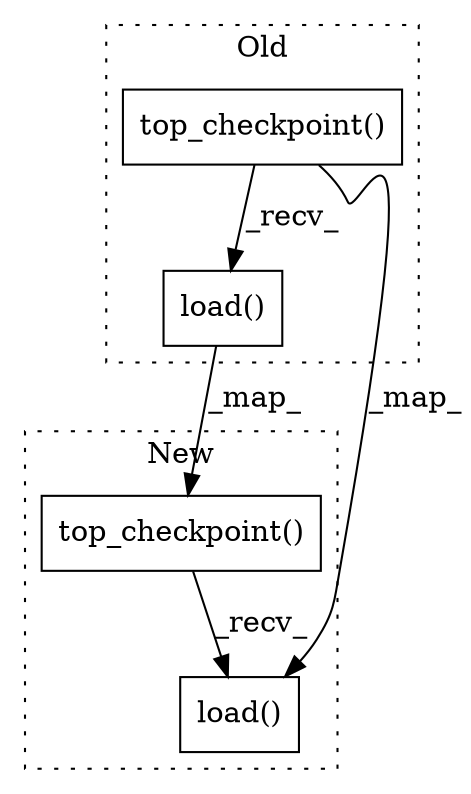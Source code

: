 digraph G {
subgraph cluster0 {
1 [label="load()" a="75" s="2377" l="60" shape="box"];
4 [label="top_checkpoint()" a="75" s="2377" l="53" shape="box"];
label = "Old";
style="dotted";
}
subgraph cluster1 {
2 [label="top_checkpoint()" a="75" s="2381" l="45" shape="box"];
3 [label="load()" a="75" s="2381" l="52" shape="box"];
label = "New";
style="dotted";
}
1 -> 2 [label="_map_"];
2 -> 3 [label="_recv_"];
4 -> 3 [label="_map_"];
4 -> 1 [label="_recv_"];
}